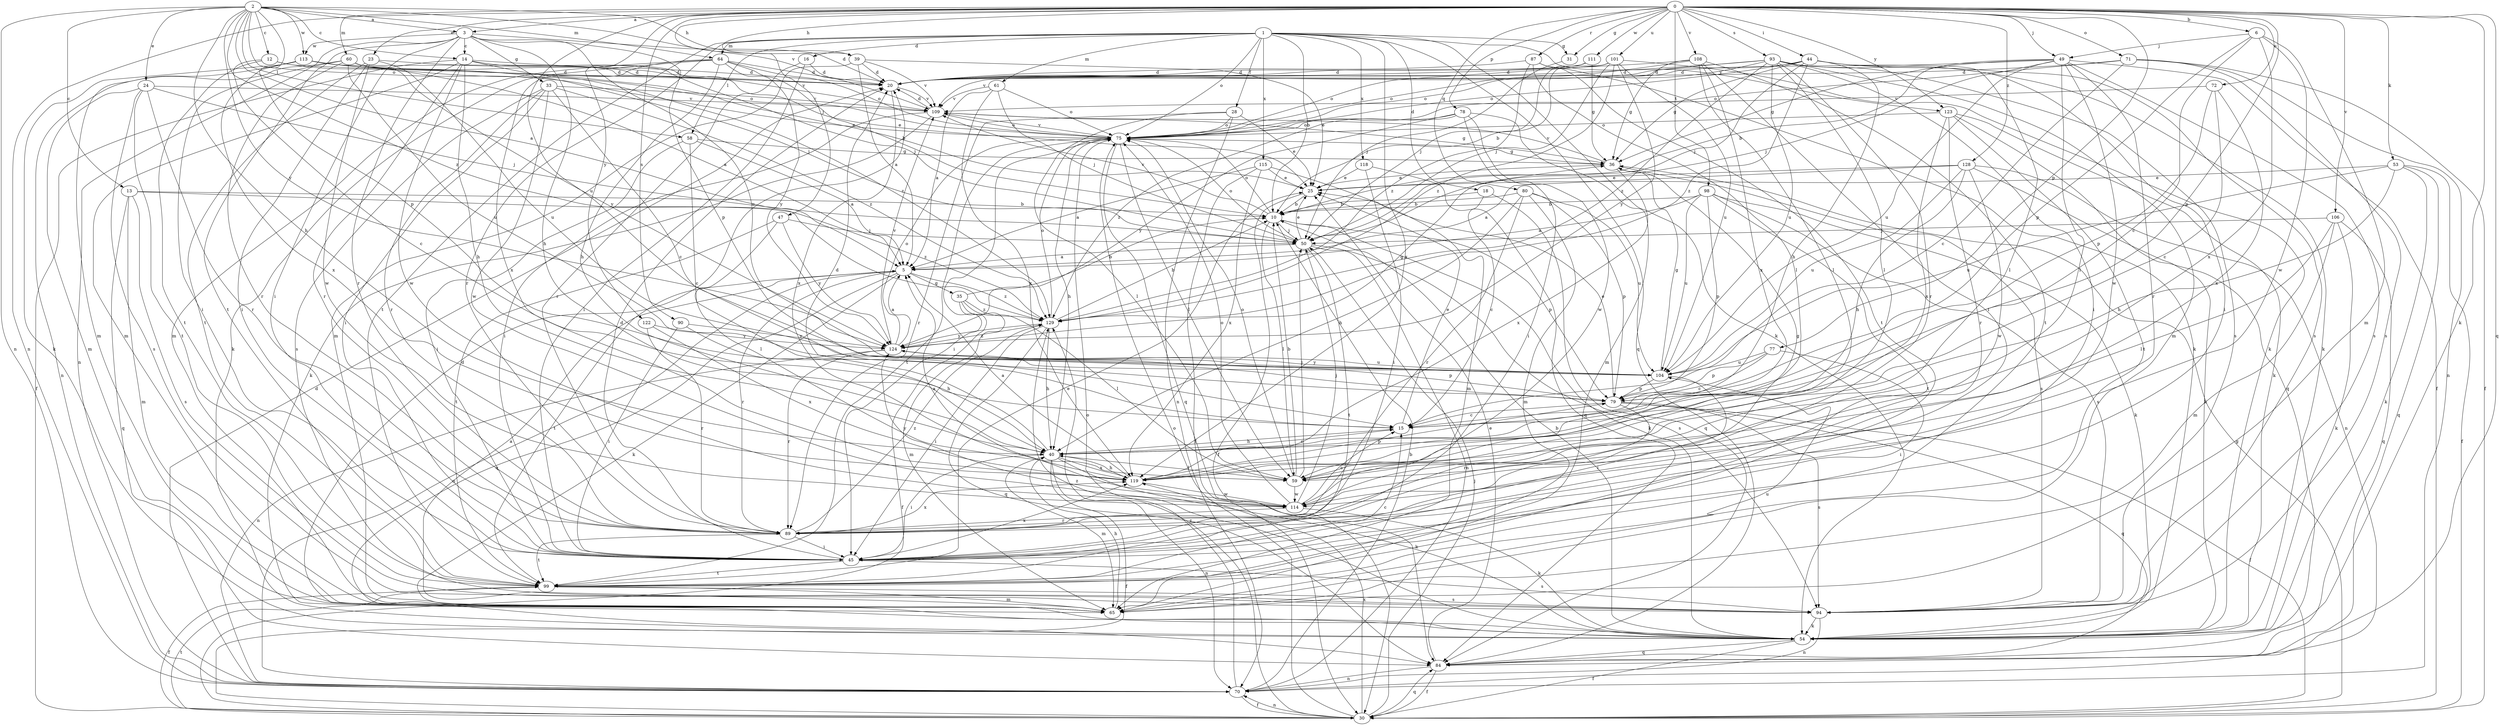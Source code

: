 strict digraph  {
0;
1;
2;
3;
5;
6;
10;
12;
13;
14;
15;
16;
18;
20;
23;
24;
25;
28;
30;
31;
33;
35;
36;
39;
40;
44;
45;
47;
49;
50;
53;
54;
58;
59;
60;
61;
64;
65;
70;
71;
72;
75;
77;
78;
79;
80;
84;
87;
89;
90;
93;
94;
98;
99;
101;
104;
106;
108;
109;
111;
113;
114;
115;
118;
119;
122;
123;
124;
128;
129;
0 -> 3  [label=a];
0 -> 6  [label=b];
0 -> 23  [label=e];
0 -> 31  [label=g];
0 -> 39  [label=h];
0 -> 44  [label=i];
0 -> 47  [label=j];
0 -> 49  [label=j];
0 -> 53  [label=k];
0 -> 54  [label=k];
0 -> 60  [label=m];
0 -> 70  [label=n];
0 -> 71  [label=o];
0 -> 72  [label=o];
0 -> 77  [label=p];
0 -> 78  [label=p];
0 -> 79  [label=p];
0 -> 80  [label=q];
0 -> 84  [label=q];
0 -> 87  [label=r];
0 -> 90  [label=s];
0 -> 93  [label=s];
0 -> 98  [label=t];
0 -> 101  [label=u];
0 -> 104  [label=u];
0 -> 106  [label=v];
0 -> 108  [label=v];
0 -> 111  [label=w];
0 -> 122  [label=y];
0 -> 123  [label=y];
0 -> 128  [label=z];
1 -> 10  [label=b];
1 -> 16  [label=d];
1 -> 18  [label=d];
1 -> 28  [label=f];
1 -> 31  [label=g];
1 -> 54  [label=k];
1 -> 58  [label=l];
1 -> 61  [label=m];
1 -> 64  [label=m];
1 -> 75  [label=o];
1 -> 84  [label=q];
1 -> 89  [label=r];
1 -> 99  [label=t];
1 -> 115  [label=x];
1 -> 118  [label=x];
1 -> 119  [label=x];
1 -> 123  [label=y];
2 -> 3  [label=a];
2 -> 5  [label=a];
2 -> 12  [label=c];
2 -> 13  [label=c];
2 -> 14  [label=c];
2 -> 24  [label=e];
2 -> 39  [label=h];
2 -> 40  [label=h];
2 -> 58  [label=l];
2 -> 64  [label=m];
2 -> 70  [label=n];
2 -> 75  [label=o];
2 -> 79  [label=p];
2 -> 109  [label=v];
2 -> 113  [label=w];
2 -> 124  [label=y];
2 -> 129  [label=z];
3 -> 14  [label=c];
3 -> 20  [label=d];
3 -> 33  [label=g];
3 -> 40  [label=h];
3 -> 45  [label=i];
3 -> 70  [label=n];
3 -> 79  [label=p];
3 -> 89  [label=r];
3 -> 99  [label=t];
3 -> 104  [label=u];
3 -> 113  [label=w];
5 -> 35  [label=g];
5 -> 54  [label=k];
5 -> 70  [label=n];
5 -> 84  [label=q];
5 -> 89  [label=r];
5 -> 99  [label=t];
5 -> 129  [label=z];
6 -> 15  [label=c];
6 -> 49  [label=j];
6 -> 65  [label=m];
6 -> 79  [label=p];
6 -> 114  [label=w];
6 -> 119  [label=x];
10 -> 50  [label=j];
10 -> 54  [label=k];
10 -> 59  [label=l];
10 -> 75  [label=o];
10 -> 79  [label=p];
10 -> 109  [label=v];
12 -> 15  [label=c];
12 -> 20  [label=d];
12 -> 75  [label=o];
12 -> 99  [label=t];
13 -> 10  [label=b];
13 -> 65  [label=m];
13 -> 84  [label=q];
13 -> 94  [label=s];
13 -> 129  [label=z];
14 -> 20  [label=d];
14 -> 25  [label=e];
14 -> 30  [label=f];
14 -> 40  [label=h];
14 -> 50  [label=j];
14 -> 65  [label=m];
14 -> 89  [label=r];
14 -> 114  [label=w];
14 -> 129  [label=z];
15 -> 25  [label=e];
15 -> 40  [label=h];
16 -> 20  [label=d];
16 -> 45  [label=i];
16 -> 89  [label=r];
18 -> 10  [label=b];
18 -> 15  [label=c];
18 -> 84  [label=q];
20 -> 109  [label=v];
20 -> 119  [label=x];
23 -> 20  [label=d];
23 -> 45  [label=i];
23 -> 99  [label=t];
23 -> 104  [label=u];
23 -> 114  [label=w];
24 -> 50  [label=j];
24 -> 65  [label=m];
24 -> 89  [label=r];
24 -> 94  [label=s];
24 -> 99  [label=t];
24 -> 109  [label=v];
25 -> 10  [label=b];
25 -> 30  [label=f];
28 -> 25  [label=e];
28 -> 59  [label=l];
28 -> 70  [label=n];
28 -> 75  [label=o];
28 -> 89  [label=r];
30 -> 36  [label=g];
30 -> 50  [label=j];
30 -> 70  [label=n];
30 -> 75  [label=o];
30 -> 84  [label=q];
30 -> 99  [label=t];
30 -> 119  [label=x];
30 -> 129  [label=z];
31 -> 50  [label=j];
33 -> 15  [label=c];
33 -> 45  [label=i];
33 -> 89  [label=r];
33 -> 94  [label=s];
33 -> 109  [label=v];
33 -> 114  [label=w];
33 -> 129  [label=z];
35 -> 10  [label=b];
35 -> 30  [label=f];
35 -> 59  [label=l];
35 -> 65  [label=m];
35 -> 129  [label=z];
36 -> 25  [label=e];
36 -> 94  [label=s];
36 -> 109  [label=v];
36 -> 119  [label=x];
39 -> 5  [label=a];
39 -> 20  [label=d];
39 -> 25  [label=e];
39 -> 65  [label=m];
39 -> 109  [label=v];
40 -> 15  [label=c];
40 -> 20  [label=d];
40 -> 30  [label=f];
40 -> 45  [label=i];
40 -> 54  [label=k];
40 -> 59  [label=l];
40 -> 65  [label=m];
40 -> 70  [label=n];
40 -> 119  [label=x];
44 -> 20  [label=d];
44 -> 36  [label=g];
44 -> 40  [label=h];
44 -> 45  [label=i];
44 -> 50  [label=j];
44 -> 59  [label=l];
44 -> 75  [label=o];
44 -> 94  [label=s];
44 -> 129  [label=z];
45 -> 20  [label=d];
45 -> 94  [label=s];
45 -> 99  [label=t];
45 -> 119  [label=x];
47 -> 50  [label=j];
47 -> 59  [label=l];
47 -> 99  [label=t];
47 -> 124  [label=y];
49 -> 10  [label=b];
49 -> 20  [label=d];
49 -> 30  [label=f];
49 -> 36  [label=g];
49 -> 50  [label=j];
49 -> 59  [label=l];
49 -> 89  [label=r];
49 -> 94  [label=s];
49 -> 104  [label=u];
49 -> 114  [label=w];
50 -> 5  [label=a];
50 -> 25  [label=e];
50 -> 70  [label=n];
50 -> 75  [label=o];
50 -> 94  [label=s];
50 -> 99  [label=t];
53 -> 25  [label=e];
53 -> 30  [label=f];
53 -> 40  [label=h];
53 -> 54  [label=k];
53 -> 84  [label=q];
53 -> 104  [label=u];
54 -> 10  [label=b];
54 -> 20  [label=d];
54 -> 30  [label=f];
54 -> 84  [label=q];
54 -> 129  [label=z];
58 -> 5  [label=a];
58 -> 15  [label=c];
58 -> 36  [label=g];
58 -> 45  [label=i];
59 -> 10  [label=b];
59 -> 50  [label=j];
59 -> 75  [label=o];
59 -> 114  [label=w];
60 -> 20  [label=d];
60 -> 25  [label=e];
60 -> 45  [label=i];
60 -> 70  [label=n];
60 -> 89  [label=r];
60 -> 104  [label=u];
60 -> 124  [label=y];
61 -> 5  [label=a];
61 -> 50  [label=j];
61 -> 75  [label=o];
61 -> 109  [label=v];
61 -> 119  [label=x];
64 -> 10  [label=b];
64 -> 20  [label=d];
64 -> 40  [label=h];
64 -> 54  [label=k];
64 -> 65  [label=m];
64 -> 75  [label=o];
64 -> 119  [label=x];
64 -> 124  [label=y];
65 -> 5  [label=a];
65 -> 40  [label=h];
65 -> 104  [label=u];
70 -> 10  [label=b];
70 -> 20  [label=d];
70 -> 30  [label=f];
70 -> 75  [label=o];
71 -> 15  [label=c];
71 -> 20  [label=d];
71 -> 30  [label=f];
71 -> 70  [label=n];
71 -> 75  [label=o];
71 -> 94  [label=s];
72 -> 15  [label=c];
72 -> 79  [label=p];
72 -> 109  [label=v];
72 -> 119  [label=x];
75 -> 36  [label=g];
75 -> 40  [label=h];
75 -> 45  [label=i];
75 -> 59  [label=l];
75 -> 84  [label=q];
75 -> 99  [label=t];
75 -> 109  [label=v];
77 -> 15  [label=c];
77 -> 45  [label=i];
77 -> 79  [label=p];
77 -> 104  [label=u];
78 -> 45  [label=i];
78 -> 65  [label=m];
78 -> 75  [label=o];
78 -> 114  [label=w];
78 -> 124  [label=y];
78 -> 129  [label=z];
79 -> 15  [label=c];
79 -> 25  [label=e];
79 -> 30  [label=f];
79 -> 84  [label=q];
79 -> 89  [label=r];
79 -> 94  [label=s];
80 -> 10  [label=b];
80 -> 40  [label=h];
80 -> 65  [label=m];
80 -> 79  [label=p];
80 -> 89  [label=r];
80 -> 104  [label=u];
84 -> 25  [label=e];
84 -> 30  [label=f];
84 -> 70  [label=n];
87 -> 20  [label=d];
87 -> 54  [label=k];
87 -> 59  [label=l];
87 -> 99  [label=t];
87 -> 129  [label=z];
89 -> 45  [label=i];
89 -> 99  [label=t];
89 -> 119  [label=x];
89 -> 129  [label=z];
90 -> 40  [label=h];
90 -> 45  [label=i];
90 -> 124  [label=y];
93 -> 20  [label=d];
93 -> 45  [label=i];
93 -> 54  [label=k];
93 -> 59  [label=l];
93 -> 65  [label=m];
93 -> 75  [label=o];
93 -> 89  [label=r];
93 -> 94  [label=s];
93 -> 104  [label=u];
93 -> 109  [label=v];
93 -> 129  [label=z];
94 -> 54  [label=k];
94 -> 70  [label=n];
98 -> 5  [label=a];
98 -> 10  [label=b];
98 -> 54  [label=k];
98 -> 79  [label=p];
98 -> 94  [label=s];
98 -> 99  [label=t];
98 -> 104  [label=u];
99 -> 15  [label=c];
99 -> 25  [label=e];
99 -> 30  [label=f];
99 -> 65  [label=m];
99 -> 94  [label=s];
101 -> 10  [label=b];
101 -> 20  [label=d];
101 -> 50  [label=j];
101 -> 54  [label=k];
101 -> 75  [label=o];
101 -> 104  [label=u];
101 -> 124  [label=y];
101 -> 129  [label=z];
104 -> 36  [label=g];
104 -> 45  [label=i];
104 -> 79  [label=p];
104 -> 124  [label=y];
106 -> 50  [label=j];
106 -> 54  [label=k];
106 -> 59  [label=l];
106 -> 65  [label=m];
106 -> 84  [label=q];
108 -> 20  [label=d];
108 -> 36  [label=g];
108 -> 45  [label=i];
108 -> 59  [label=l];
108 -> 75  [label=o];
108 -> 99  [label=t];
108 -> 119  [label=x];
109 -> 20  [label=d];
109 -> 36  [label=g];
109 -> 45  [label=i];
109 -> 54  [label=k];
109 -> 75  [label=o];
111 -> 20  [label=d];
111 -> 36  [label=g];
111 -> 50  [label=j];
113 -> 5  [label=a];
113 -> 20  [label=d];
113 -> 50  [label=j];
113 -> 54  [label=k];
113 -> 65  [label=m];
113 -> 109  [label=v];
113 -> 119  [label=x];
114 -> 5  [label=a];
114 -> 15  [label=c];
114 -> 36  [label=g];
114 -> 50  [label=j];
114 -> 54  [label=k];
114 -> 75  [label=o];
114 -> 89  [label=r];
114 -> 124  [label=y];
115 -> 5  [label=a];
115 -> 25  [label=e];
115 -> 30  [label=f];
115 -> 65  [label=m];
115 -> 119  [label=x];
118 -> 25  [label=e];
118 -> 45  [label=i];
118 -> 84  [label=q];
119 -> 5  [label=a];
119 -> 40  [label=h];
119 -> 79  [label=p];
119 -> 114  [label=w];
122 -> 89  [label=r];
122 -> 119  [label=x];
122 -> 124  [label=y];
123 -> 54  [label=k];
123 -> 75  [label=o];
123 -> 84  [label=q];
123 -> 89  [label=r];
123 -> 99  [label=t];
123 -> 119  [label=x];
124 -> 5  [label=a];
124 -> 36  [label=g];
124 -> 70  [label=n];
124 -> 75  [label=o];
124 -> 79  [label=p];
124 -> 89  [label=r];
124 -> 104  [label=u];
124 -> 109  [label=v];
124 -> 129  [label=z];
128 -> 5  [label=a];
128 -> 25  [label=e];
128 -> 40  [label=h];
128 -> 54  [label=k];
128 -> 70  [label=n];
128 -> 104  [label=u];
128 -> 114  [label=w];
129 -> 10  [label=b];
129 -> 40  [label=h];
129 -> 45  [label=i];
129 -> 75  [label=o];
129 -> 84  [label=q];
129 -> 124  [label=y];
}
